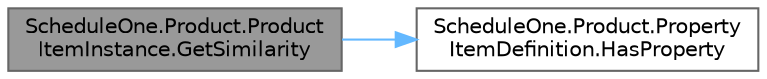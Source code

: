 digraph "ScheduleOne.Product.ProductItemInstance.GetSimilarity"
{
 // LATEX_PDF_SIZE
  bgcolor="transparent";
  edge [fontname=Helvetica,fontsize=10,labelfontname=Helvetica,labelfontsize=10];
  node [fontname=Helvetica,fontsize=10,shape=box,height=0.2,width=0.4];
  rankdir="LR";
  Node1 [id="Node000001",label="ScheduleOne.Product.Product\lItemInstance.GetSimilarity",height=0.2,width=0.4,color="gray40", fillcolor="grey60", style="filled", fontcolor="black",tooltip=" "];
  Node1 -> Node2 [id="edge1_Node000001_Node000002",color="steelblue1",style="solid",tooltip=" "];
  Node2 [id="Node000002",label="ScheduleOne.Product.Property\lItemDefinition.HasProperty",height=0.2,width=0.4,color="grey40", fillcolor="white", style="filled",URL="$class_schedule_one_1_1_product_1_1_property_item_definition.html#aad0bd6fd153a45aa10b1e76e70152a14",tooltip=" "];
}
